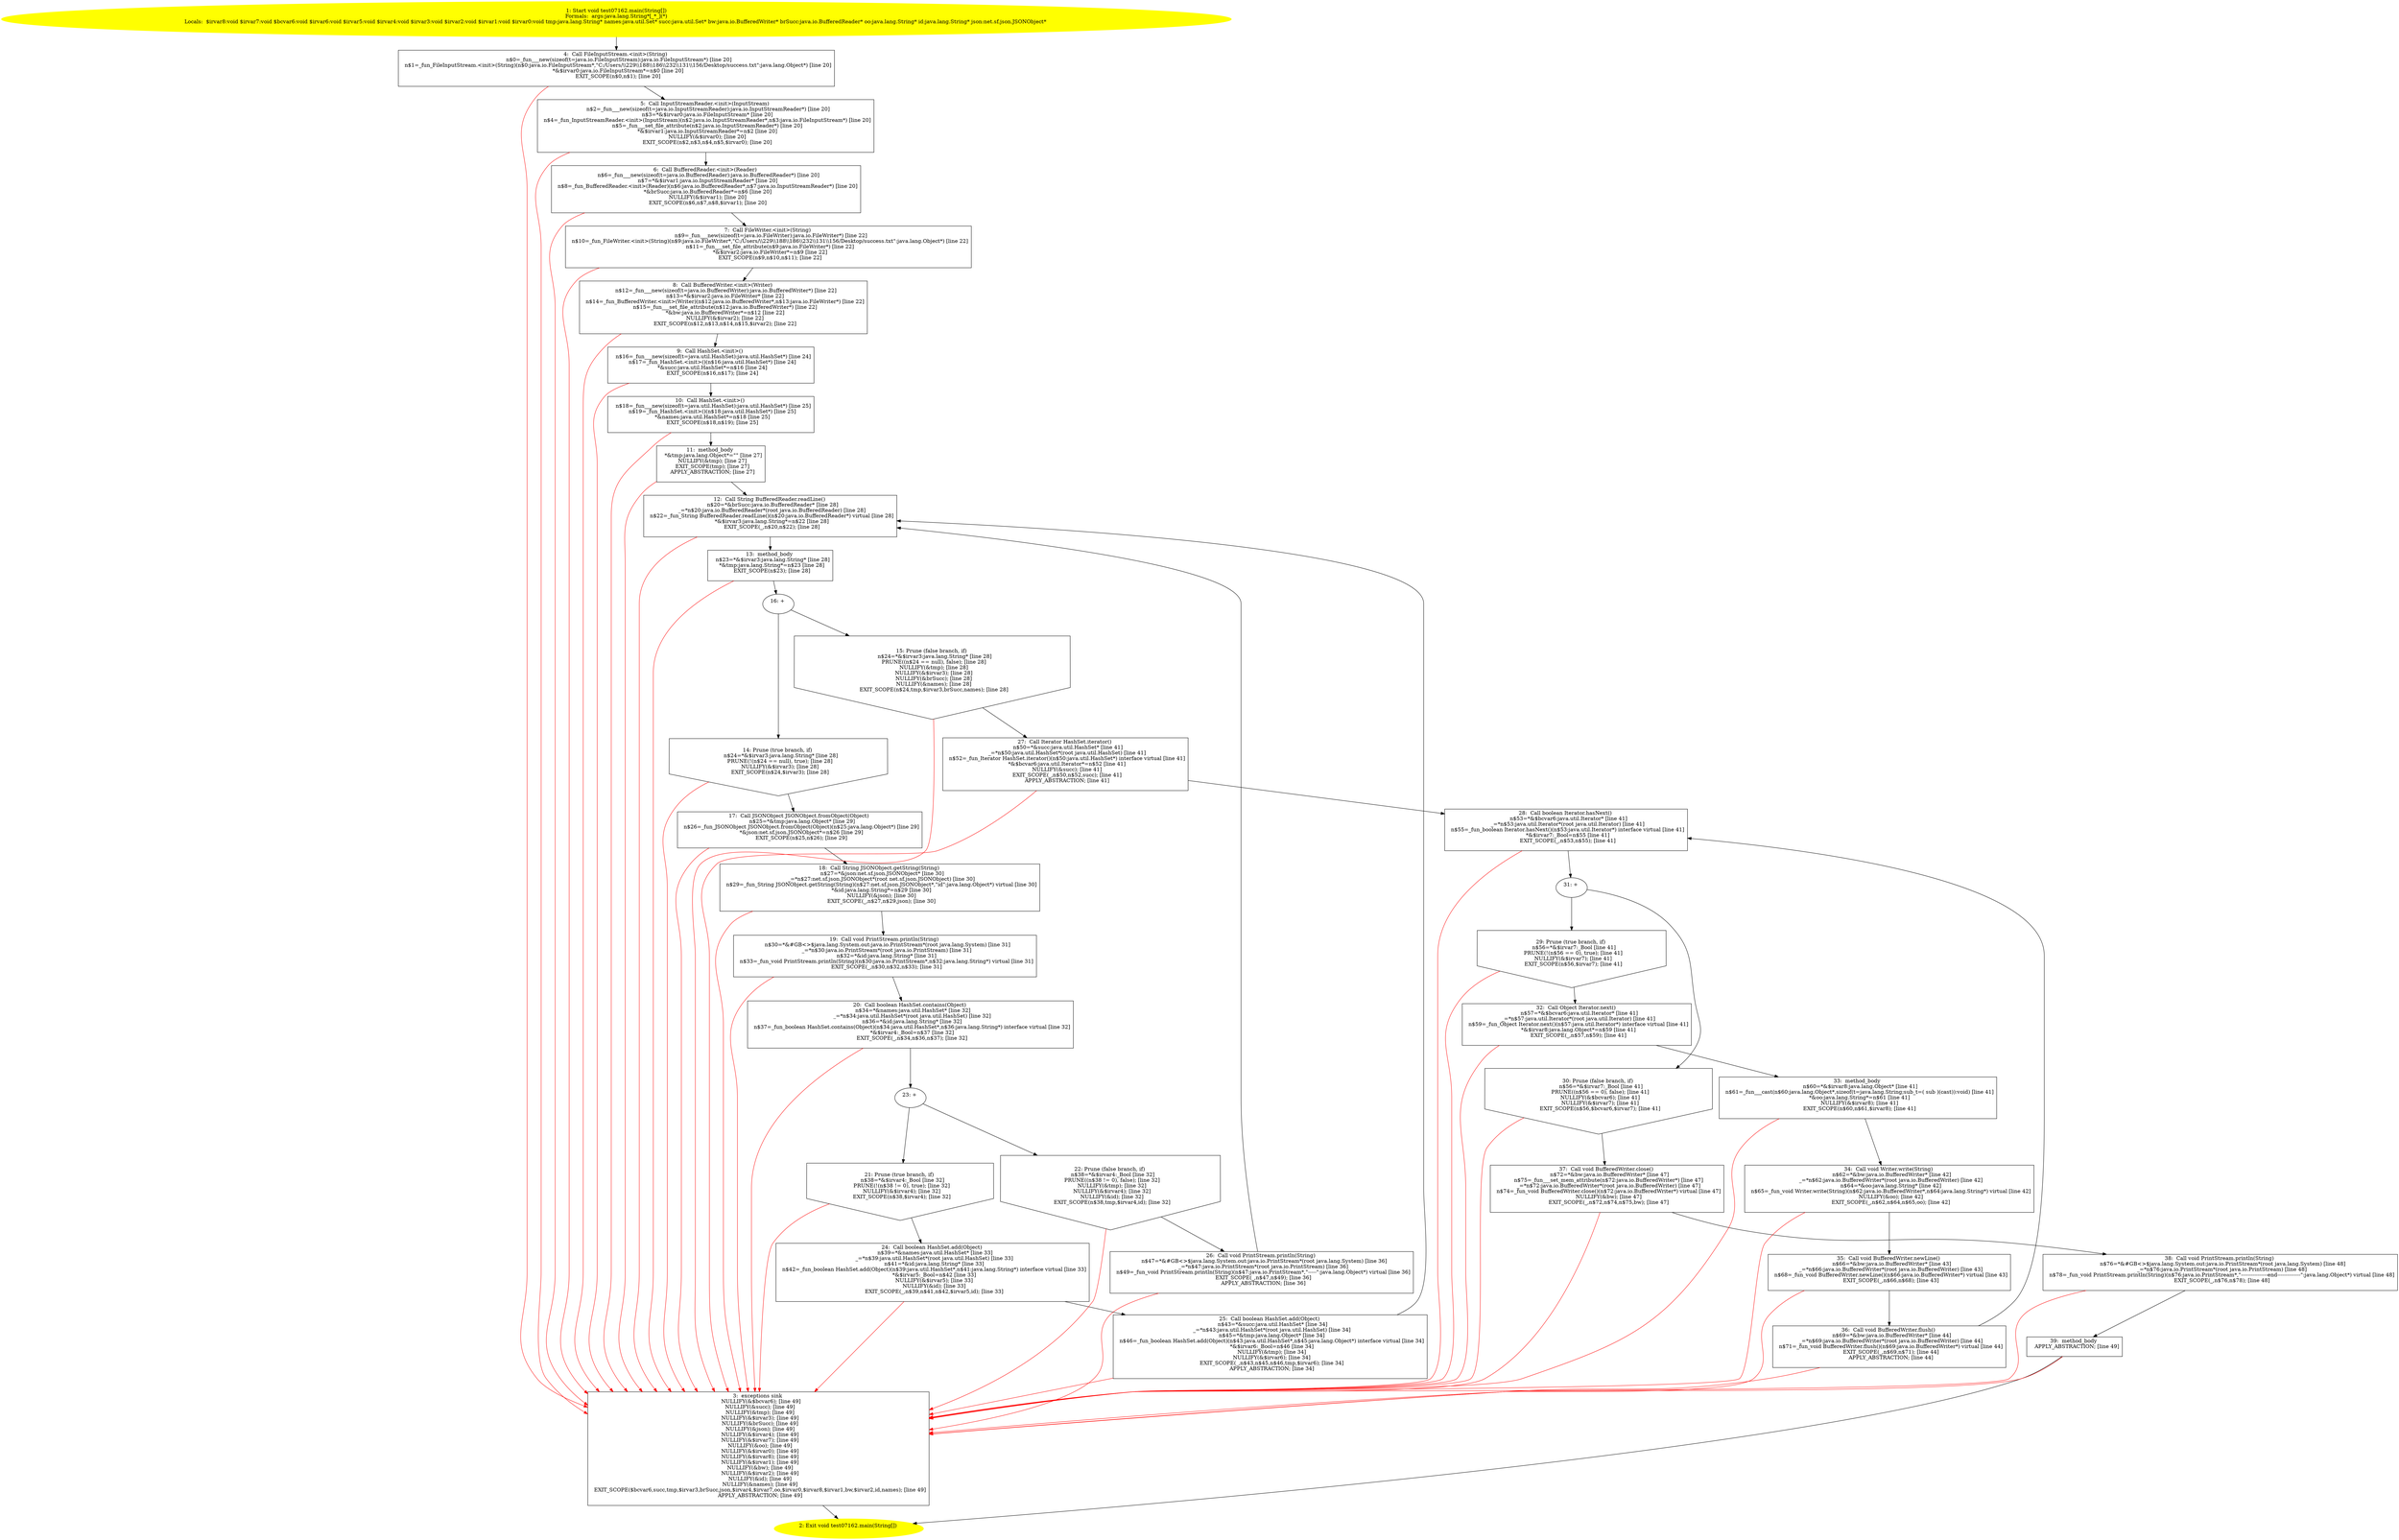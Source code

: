 /* @generated */
digraph cfg {
"com.dulishuo.test.test07162.main(java.lang.String[]):void.52cf147d070ab7c2a7fad5b8da49be1c_1" [label="1: Start void test07162.main(String[])\nFormals:  args:java.lang.String*[_*_](*)\nLocals:  $irvar8:void $irvar7:void $bcvar6:void $irvar6:void $irvar5:void $irvar4:void $irvar3:void $irvar2:void $irvar1:void $irvar0:void tmp:java.lang.String* names:java.util.Set* succ:java.util.Set* bw:java.io.BufferedWriter* brSucc:java.io.BufferedReader* oo:java.lang.String* id:java.lang.String* json:net.sf.json.JSONObject* \n  " color=yellow style=filled]
	

	 "com.dulishuo.test.test07162.main(java.lang.String[]):void.52cf147d070ab7c2a7fad5b8da49be1c_1" -> "com.dulishuo.test.test07162.main(java.lang.String[]):void.52cf147d070ab7c2a7fad5b8da49be1c_4" ;
"com.dulishuo.test.test07162.main(java.lang.String[]):void.52cf147d070ab7c2a7fad5b8da49be1c_2" [label="2: Exit void test07162.main(String[]) \n  " color=yellow style=filled]
	

"com.dulishuo.test.test07162.main(java.lang.String[]):void.52cf147d070ab7c2a7fad5b8da49be1c_3" [label="3:  exceptions sink \n   NULLIFY(&$bcvar6); [line 49]\n  NULLIFY(&succ); [line 49]\n  NULLIFY(&tmp); [line 49]\n  NULLIFY(&$irvar3); [line 49]\n  NULLIFY(&brSucc); [line 49]\n  NULLIFY(&json); [line 49]\n  NULLIFY(&$irvar4); [line 49]\n  NULLIFY(&$irvar7); [line 49]\n  NULLIFY(&oo); [line 49]\n  NULLIFY(&$irvar0); [line 49]\n  NULLIFY(&$irvar8); [line 49]\n  NULLIFY(&$irvar1); [line 49]\n  NULLIFY(&bw); [line 49]\n  NULLIFY(&$irvar2); [line 49]\n  NULLIFY(&id); [line 49]\n  NULLIFY(&names); [line 49]\n  EXIT_SCOPE($bcvar6,succ,tmp,$irvar3,brSucc,json,$irvar4,$irvar7,oo,$irvar0,$irvar8,$irvar1,bw,$irvar2,id,names); [line 49]\n  APPLY_ABSTRACTION; [line 49]\n " shape="box"]
	

	 "com.dulishuo.test.test07162.main(java.lang.String[]):void.52cf147d070ab7c2a7fad5b8da49be1c_3" -> "com.dulishuo.test.test07162.main(java.lang.String[]):void.52cf147d070ab7c2a7fad5b8da49be1c_2" ;
"com.dulishuo.test.test07162.main(java.lang.String[]):void.52cf147d070ab7c2a7fad5b8da49be1c_4" [label="4:  Call FileInputStream.<init>(String) \n   n$0=_fun___new(sizeof(t=java.io.FileInputStream):java.io.FileInputStream*) [line 20]\n  n$1=_fun_FileInputStream.<init>(String)(n$0:java.io.FileInputStream*,\"C:/Users/\\\\229\\\\188\\\\186\\\\232\\\\131\\\\156/Desktop/success.txt\":java.lang.Object*) [line 20]\n  *&$irvar0:java.io.FileInputStream*=n$0 [line 20]\n  EXIT_SCOPE(n$0,n$1); [line 20]\n " shape="box"]
	

	 "com.dulishuo.test.test07162.main(java.lang.String[]):void.52cf147d070ab7c2a7fad5b8da49be1c_4" -> "com.dulishuo.test.test07162.main(java.lang.String[]):void.52cf147d070ab7c2a7fad5b8da49be1c_5" ;
	 "com.dulishuo.test.test07162.main(java.lang.String[]):void.52cf147d070ab7c2a7fad5b8da49be1c_4" -> "com.dulishuo.test.test07162.main(java.lang.String[]):void.52cf147d070ab7c2a7fad5b8da49be1c_3" [color="red" ];
"com.dulishuo.test.test07162.main(java.lang.String[]):void.52cf147d070ab7c2a7fad5b8da49be1c_5" [label="5:  Call InputStreamReader.<init>(InputStream) \n   n$2=_fun___new(sizeof(t=java.io.InputStreamReader):java.io.InputStreamReader*) [line 20]\n  n$3=*&$irvar0:java.io.FileInputStream* [line 20]\n  n$4=_fun_InputStreamReader.<init>(InputStream)(n$2:java.io.InputStreamReader*,n$3:java.io.FileInputStream*) [line 20]\n  n$5=_fun___set_file_attribute(n$2:java.io.InputStreamReader*) [line 20]\n  *&$irvar1:java.io.InputStreamReader*=n$2 [line 20]\n  NULLIFY(&$irvar0); [line 20]\n  EXIT_SCOPE(n$2,n$3,n$4,n$5,$irvar0); [line 20]\n " shape="box"]
	

	 "com.dulishuo.test.test07162.main(java.lang.String[]):void.52cf147d070ab7c2a7fad5b8da49be1c_5" -> "com.dulishuo.test.test07162.main(java.lang.String[]):void.52cf147d070ab7c2a7fad5b8da49be1c_6" ;
	 "com.dulishuo.test.test07162.main(java.lang.String[]):void.52cf147d070ab7c2a7fad5b8da49be1c_5" -> "com.dulishuo.test.test07162.main(java.lang.String[]):void.52cf147d070ab7c2a7fad5b8da49be1c_3" [color="red" ];
"com.dulishuo.test.test07162.main(java.lang.String[]):void.52cf147d070ab7c2a7fad5b8da49be1c_6" [label="6:  Call BufferedReader.<init>(Reader) \n   n$6=_fun___new(sizeof(t=java.io.BufferedReader):java.io.BufferedReader*) [line 20]\n  n$7=*&$irvar1:java.io.InputStreamReader* [line 20]\n  n$8=_fun_BufferedReader.<init>(Reader)(n$6:java.io.BufferedReader*,n$7:java.io.InputStreamReader*) [line 20]\n  *&brSucc:java.io.BufferedReader*=n$6 [line 20]\n  NULLIFY(&$irvar1); [line 20]\n  EXIT_SCOPE(n$6,n$7,n$8,$irvar1); [line 20]\n " shape="box"]
	

	 "com.dulishuo.test.test07162.main(java.lang.String[]):void.52cf147d070ab7c2a7fad5b8da49be1c_6" -> "com.dulishuo.test.test07162.main(java.lang.String[]):void.52cf147d070ab7c2a7fad5b8da49be1c_7" ;
	 "com.dulishuo.test.test07162.main(java.lang.String[]):void.52cf147d070ab7c2a7fad5b8da49be1c_6" -> "com.dulishuo.test.test07162.main(java.lang.String[]):void.52cf147d070ab7c2a7fad5b8da49be1c_3" [color="red" ];
"com.dulishuo.test.test07162.main(java.lang.String[]):void.52cf147d070ab7c2a7fad5b8da49be1c_7" [label="7:  Call FileWriter.<init>(String) \n   n$9=_fun___new(sizeof(t=java.io.FileWriter):java.io.FileWriter*) [line 22]\n  n$10=_fun_FileWriter.<init>(String)(n$9:java.io.FileWriter*,\"C:/Users/\\\\229\\\\188\\\\186\\\\232\\\\131\\\\156/Desktop/success.txt\":java.lang.Object*) [line 22]\n  n$11=_fun___set_file_attribute(n$9:java.io.FileWriter*) [line 22]\n  *&$irvar2:java.io.FileWriter*=n$9 [line 22]\n  EXIT_SCOPE(n$9,n$10,n$11); [line 22]\n " shape="box"]
	

	 "com.dulishuo.test.test07162.main(java.lang.String[]):void.52cf147d070ab7c2a7fad5b8da49be1c_7" -> "com.dulishuo.test.test07162.main(java.lang.String[]):void.52cf147d070ab7c2a7fad5b8da49be1c_8" ;
	 "com.dulishuo.test.test07162.main(java.lang.String[]):void.52cf147d070ab7c2a7fad5b8da49be1c_7" -> "com.dulishuo.test.test07162.main(java.lang.String[]):void.52cf147d070ab7c2a7fad5b8da49be1c_3" [color="red" ];
"com.dulishuo.test.test07162.main(java.lang.String[]):void.52cf147d070ab7c2a7fad5b8da49be1c_8" [label="8:  Call BufferedWriter.<init>(Writer) \n   n$12=_fun___new(sizeof(t=java.io.BufferedWriter):java.io.BufferedWriter*) [line 22]\n  n$13=*&$irvar2:java.io.FileWriter* [line 22]\n  n$14=_fun_BufferedWriter.<init>(Writer)(n$12:java.io.BufferedWriter*,n$13:java.io.FileWriter*) [line 22]\n  n$15=_fun___set_file_attribute(n$12:java.io.BufferedWriter*) [line 22]\n  *&bw:java.io.BufferedWriter*=n$12 [line 22]\n  NULLIFY(&$irvar2); [line 22]\n  EXIT_SCOPE(n$12,n$13,n$14,n$15,$irvar2); [line 22]\n " shape="box"]
	

	 "com.dulishuo.test.test07162.main(java.lang.String[]):void.52cf147d070ab7c2a7fad5b8da49be1c_8" -> "com.dulishuo.test.test07162.main(java.lang.String[]):void.52cf147d070ab7c2a7fad5b8da49be1c_9" ;
	 "com.dulishuo.test.test07162.main(java.lang.String[]):void.52cf147d070ab7c2a7fad5b8da49be1c_8" -> "com.dulishuo.test.test07162.main(java.lang.String[]):void.52cf147d070ab7c2a7fad5b8da49be1c_3" [color="red" ];
"com.dulishuo.test.test07162.main(java.lang.String[]):void.52cf147d070ab7c2a7fad5b8da49be1c_9" [label="9:  Call HashSet.<init>() \n   n$16=_fun___new(sizeof(t=java.util.HashSet):java.util.HashSet*) [line 24]\n  n$17=_fun_HashSet.<init>()(n$16:java.util.HashSet*) [line 24]\n  *&succ:java.util.HashSet*=n$16 [line 24]\n  EXIT_SCOPE(n$16,n$17); [line 24]\n " shape="box"]
	

	 "com.dulishuo.test.test07162.main(java.lang.String[]):void.52cf147d070ab7c2a7fad5b8da49be1c_9" -> "com.dulishuo.test.test07162.main(java.lang.String[]):void.52cf147d070ab7c2a7fad5b8da49be1c_10" ;
	 "com.dulishuo.test.test07162.main(java.lang.String[]):void.52cf147d070ab7c2a7fad5b8da49be1c_9" -> "com.dulishuo.test.test07162.main(java.lang.String[]):void.52cf147d070ab7c2a7fad5b8da49be1c_3" [color="red" ];
"com.dulishuo.test.test07162.main(java.lang.String[]):void.52cf147d070ab7c2a7fad5b8da49be1c_10" [label="10:  Call HashSet.<init>() \n   n$18=_fun___new(sizeof(t=java.util.HashSet):java.util.HashSet*) [line 25]\n  n$19=_fun_HashSet.<init>()(n$18:java.util.HashSet*) [line 25]\n  *&names:java.util.HashSet*=n$18 [line 25]\n  EXIT_SCOPE(n$18,n$19); [line 25]\n " shape="box"]
	

	 "com.dulishuo.test.test07162.main(java.lang.String[]):void.52cf147d070ab7c2a7fad5b8da49be1c_10" -> "com.dulishuo.test.test07162.main(java.lang.String[]):void.52cf147d070ab7c2a7fad5b8da49be1c_11" ;
	 "com.dulishuo.test.test07162.main(java.lang.String[]):void.52cf147d070ab7c2a7fad5b8da49be1c_10" -> "com.dulishuo.test.test07162.main(java.lang.String[]):void.52cf147d070ab7c2a7fad5b8da49be1c_3" [color="red" ];
"com.dulishuo.test.test07162.main(java.lang.String[]):void.52cf147d070ab7c2a7fad5b8da49be1c_11" [label="11:  method_body \n   *&tmp:java.lang.Object*=\"\" [line 27]\n  NULLIFY(&tmp); [line 27]\n  EXIT_SCOPE(tmp); [line 27]\n  APPLY_ABSTRACTION; [line 27]\n " shape="box"]
	

	 "com.dulishuo.test.test07162.main(java.lang.String[]):void.52cf147d070ab7c2a7fad5b8da49be1c_11" -> "com.dulishuo.test.test07162.main(java.lang.String[]):void.52cf147d070ab7c2a7fad5b8da49be1c_12" ;
	 "com.dulishuo.test.test07162.main(java.lang.String[]):void.52cf147d070ab7c2a7fad5b8da49be1c_11" -> "com.dulishuo.test.test07162.main(java.lang.String[]):void.52cf147d070ab7c2a7fad5b8da49be1c_3" [color="red" ];
"com.dulishuo.test.test07162.main(java.lang.String[]):void.52cf147d070ab7c2a7fad5b8da49be1c_12" [label="12:  Call String BufferedReader.readLine() \n   n$20=*&brSucc:java.io.BufferedReader* [line 28]\n  _=*n$20:java.io.BufferedReader*(root java.io.BufferedReader) [line 28]\n  n$22=_fun_String BufferedReader.readLine()(n$20:java.io.BufferedReader*) virtual [line 28]\n  *&$irvar3:java.lang.String*=n$22 [line 28]\n  EXIT_SCOPE(_,n$20,n$22); [line 28]\n " shape="box"]
	

	 "com.dulishuo.test.test07162.main(java.lang.String[]):void.52cf147d070ab7c2a7fad5b8da49be1c_12" -> "com.dulishuo.test.test07162.main(java.lang.String[]):void.52cf147d070ab7c2a7fad5b8da49be1c_13" ;
	 "com.dulishuo.test.test07162.main(java.lang.String[]):void.52cf147d070ab7c2a7fad5b8da49be1c_12" -> "com.dulishuo.test.test07162.main(java.lang.String[]):void.52cf147d070ab7c2a7fad5b8da49be1c_3" [color="red" ];
"com.dulishuo.test.test07162.main(java.lang.String[]):void.52cf147d070ab7c2a7fad5b8da49be1c_13" [label="13:  method_body \n   n$23=*&$irvar3:java.lang.String* [line 28]\n  *&tmp:java.lang.String*=n$23 [line 28]\n  EXIT_SCOPE(n$23); [line 28]\n " shape="box"]
	

	 "com.dulishuo.test.test07162.main(java.lang.String[]):void.52cf147d070ab7c2a7fad5b8da49be1c_13" -> "com.dulishuo.test.test07162.main(java.lang.String[]):void.52cf147d070ab7c2a7fad5b8da49be1c_16" ;
	 "com.dulishuo.test.test07162.main(java.lang.String[]):void.52cf147d070ab7c2a7fad5b8da49be1c_13" -> "com.dulishuo.test.test07162.main(java.lang.String[]):void.52cf147d070ab7c2a7fad5b8da49be1c_3" [color="red" ];
"com.dulishuo.test.test07162.main(java.lang.String[]):void.52cf147d070ab7c2a7fad5b8da49be1c_14" [label="14: Prune (true branch, if) \n   n$24=*&$irvar3:java.lang.String* [line 28]\n  PRUNE(!(n$24 == null), true); [line 28]\n  NULLIFY(&$irvar3); [line 28]\n  EXIT_SCOPE(n$24,$irvar3); [line 28]\n " shape="invhouse"]
	

	 "com.dulishuo.test.test07162.main(java.lang.String[]):void.52cf147d070ab7c2a7fad5b8da49be1c_14" -> "com.dulishuo.test.test07162.main(java.lang.String[]):void.52cf147d070ab7c2a7fad5b8da49be1c_17" ;
	 "com.dulishuo.test.test07162.main(java.lang.String[]):void.52cf147d070ab7c2a7fad5b8da49be1c_14" -> "com.dulishuo.test.test07162.main(java.lang.String[]):void.52cf147d070ab7c2a7fad5b8da49be1c_3" [color="red" ];
"com.dulishuo.test.test07162.main(java.lang.String[]):void.52cf147d070ab7c2a7fad5b8da49be1c_15" [label="15: Prune (false branch, if) \n   n$24=*&$irvar3:java.lang.String* [line 28]\n  PRUNE((n$24 == null), false); [line 28]\n  NULLIFY(&tmp); [line 28]\n  NULLIFY(&$irvar3); [line 28]\n  NULLIFY(&brSucc); [line 28]\n  NULLIFY(&names); [line 28]\n  EXIT_SCOPE(n$24,tmp,$irvar3,brSucc,names); [line 28]\n " shape="invhouse"]
	

	 "com.dulishuo.test.test07162.main(java.lang.String[]):void.52cf147d070ab7c2a7fad5b8da49be1c_15" -> "com.dulishuo.test.test07162.main(java.lang.String[]):void.52cf147d070ab7c2a7fad5b8da49be1c_27" ;
	 "com.dulishuo.test.test07162.main(java.lang.String[]):void.52cf147d070ab7c2a7fad5b8da49be1c_15" -> "com.dulishuo.test.test07162.main(java.lang.String[]):void.52cf147d070ab7c2a7fad5b8da49be1c_3" [color="red" ];
"com.dulishuo.test.test07162.main(java.lang.String[]):void.52cf147d070ab7c2a7fad5b8da49be1c_16" [label="16: + \n  " ]
	

	 "com.dulishuo.test.test07162.main(java.lang.String[]):void.52cf147d070ab7c2a7fad5b8da49be1c_16" -> "com.dulishuo.test.test07162.main(java.lang.String[]):void.52cf147d070ab7c2a7fad5b8da49be1c_14" ;
	 "com.dulishuo.test.test07162.main(java.lang.String[]):void.52cf147d070ab7c2a7fad5b8da49be1c_16" -> "com.dulishuo.test.test07162.main(java.lang.String[]):void.52cf147d070ab7c2a7fad5b8da49be1c_15" ;
"com.dulishuo.test.test07162.main(java.lang.String[]):void.52cf147d070ab7c2a7fad5b8da49be1c_17" [label="17:  Call JSONObject JSONObject.fromObject(Object) \n   n$25=*&tmp:java.lang.Object* [line 29]\n  n$26=_fun_JSONObject JSONObject.fromObject(Object)(n$25:java.lang.Object*) [line 29]\n  *&json:net.sf.json.JSONObject*=n$26 [line 29]\n  EXIT_SCOPE(n$25,n$26); [line 29]\n " shape="box"]
	

	 "com.dulishuo.test.test07162.main(java.lang.String[]):void.52cf147d070ab7c2a7fad5b8da49be1c_17" -> "com.dulishuo.test.test07162.main(java.lang.String[]):void.52cf147d070ab7c2a7fad5b8da49be1c_18" ;
	 "com.dulishuo.test.test07162.main(java.lang.String[]):void.52cf147d070ab7c2a7fad5b8da49be1c_17" -> "com.dulishuo.test.test07162.main(java.lang.String[]):void.52cf147d070ab7c2a7fad5b8da49be1c_3" [color="red" ];
"com.dulishuo.test.test07162.main(java.lang.String[]):void.52cf147d070ab7c2a7fad5b8da49be1c_18" [label="18:  Call String JSONObject.getString(String) \n   n$27=*&json:net.sf.json.JSONObject* [line 30]\n  _=*n$27:net.sf.json.JSONObject*(root net.sf.json.JSONObject) [line 30]\n  n$29=_fun_String JSONObject.getString(String)(n$27:net.sf.json.JSONObject*,\"id\":java.lang.Object*) virtual [line 30]\n  *&id:java.lang.String*=n$29 [line 30]\n  NULLIFY(&json); [line 30]\n  EXIT_SCOPE(_,n$27,n$29,json); [line 30]\n " shape="box"]
	

	 "com.dulishuo.test.test07162.main(java.lang.String[]):void.52cf147d070ab7c2a7fad5b8da49be1c_18" -> "com.dulishuo.test.test07162.main(java.lang.String[]):void.52cf147d070ab7c2a7fad5b8da49be1c_19" ;
	 "com.dulishuo.test.test07162.main(java.lang.String[]):void.52cf147d070ab7c2a7fad5b8da49be1c_18" -> "com.dulishuo.test.test07162.main(java.lang.String[]):void.52cf147d070ab7c2a7fad5b8da49be1c_3" [color="red" ];
"com.dulishuo.test.test07162.main(java.lang.String[]):void.52cf147d070ab7c2a7fad5b8da49be1c_19" [label="19:  Call void PrintStream.println(String) \n   n$30=*&#GB<>$java.lang.System.out:java.io.PrintStream*(root java.lang.System) [line 31]\n  _=*n$30:java.io.PrintStream*(root java.io.PrintStream) [line 31]\n  n$32=*&id:java.lang.String* [line 31]\n  n$33=_fun_void PrintStream.println(String)(n$30:java.io.PrintStream*,n$32:java.lang.String*) virtual [line 31]\n  EXIT_SCOPE(_,n$30,n$32,n$33); [line 31]\n " shape="box"]
	

	 "com.dulishuo.test.test07162.main(java.lang.String[]):void.52cf147d070ab7c2a7fad5b8da49be1c_19" -> "com.dulishuo.test.test07162.main(java.lang.String[]):void.52cf147d070ab7c2a7fad5b8da49be1c_20" ;
	 "com.dulishuo.test.test07162.main(java.lang.String[]):void.52cf147d070ab7c2a7fad5b8da49be1c_19" -> "com.dulishuo.test.test07162.main(java.lang.String[]):void.52cf147d070ab7c2a7fad5b8da49be1c_3" [color="red" ];
"com.dulishuo.test.test07162.main(java.lang.String[]):void.52cf147d070ab7c2a7fad5b8da49be1c_20" [label="20:  Call boolean HashSet.contains(Object) \n   n$34=*&names:java.util.HashSet* [line 32]\n  _=*n$34:java.util.HashSet*(root java.util.HashSet) [line 32]\n  n$36=*&id:java.lang.String* [line 32]\n  n$37=_fun_boolean HashSet.contains(Object)(n$34:java.util.HashSet*,n$36:java.lang.String*) interface virtual [line 32]\n  *&$irvar4:_Bool=n$37 [line 32]\n  EXIT_SCOPE(_,n$34,n$36,n$37); [line 32]\n " shape="box"]
	

	 "com.dulishuo.test.test07162.main(java.lang.String[]):void.52cf147d070ab7c2a7fad5b8da49be1c_20" -> "com.dulishuo.test.test07162.main(java.lang.String[]):void.52cf147d070ab7c2a7fad5b8da49be1c_23" ;
	 "com.dulishuo.test.test07162.main(java.lang.String[]):void.52cf147d070ab7c2a7fad5b8da49be1c_20" -> "com.dulishuo.test.test07162.main(java.lang.String[]):void.52cf147d070ab7c2a7fad5b8da49be1c_3" [color="red" ];
"com.dulishuo.test.test07162.main(java.lang.String[]):void.52cf147d070ab7c2a7fad5b8da49be1c_21" [label="21: Prune (true branch, if) \n   n$38=*&$irvar4:_Bool [line 32]\n  PRUNE(!(n$38 != 0), true); [line 32]\n  NULLIFY(&$irvar4); [line 32]\n  EXIT_SCOPE(n$38,$irvar4); [line 32]\n " shape="invhouse"]
	

	 "com.dulishuo.test.test07162.main(java.lang.String[]):void.52cf147d070ab7c2a7fad5b8da49be1c_21" -> "com.dulishuo.test.test07162.main(java.lang.String[]):void.52cf147d070ab7c2a7fad5b8da49be1c_24" ;
	 "com.dulishuo.test.test07162.main(java.lang.String[]):void.52cf147d070ab7c2a7fad5b8da49be1c_21" -> "com.dulishuo.test.test07162.main(java.lang.String[]):void.52cf147d070ab7c2a7fad5b8da49be1c_3" [color="red" ];
"com.dulishuo.test.test07162.main(java.lang.String[]):void.52cf147d070ab7c2a7fad5b8da49be1c_22" [label="22: Prune (false branch, if) \n   n$38=*&$irvar4:_Bool [line 32]\n  PRUNE((n$38 != 0), false); [line 32]\n  NULLIFY(&tmp); [line 32]\n  NULLIFY(&$irvar4); [line 32]\n  NULLIFY(&id); [line 32]\n  EXIT_SCOPE(n$38,tmp,$irvar4,id); [line 32]\n " shape="invhouse"]
	

	 "com.dulishuo.test.test07162.main(java.lang.String[]):void.52cf147d070ab7c2a7fad5b8da49be1c_22" -> "com.dulishuo.test.test07162.main(java.lang.String[]):void.52cf147d070ab7c2a7fad5b8da49be1c_26" ;
	 "com.dulishuo.test.test07162.main(java.lang.String[]):void.52cf147d070ab7c2a7fad5b8da49be1c_22" -> "com.dulishuo.test.test07162.main(java.lang.String[]):void.52cf147d070ab7c2a7fad5b8da49be1c_3" [color="red" ];
"com.dulishuo.test.test07162.main(java.lang.String[]):void.52cf147d070ab7c2a7fad5b8da49be1c_23" [label="23: + \n  " ]
	

	 "com.dulishuo.test.test07162.main(java.lang.String[]):void.52cf147d070ab7c2a7fad5b8da49be1c_23" -> "com.dulishuo.test.test07162.main(java.lang.String[]):void.52cf147d070ab7c2a7fad5b8da49be1c_21" ;
	 "com.dulishuo.test.test07162.main(java.lang.String[]):void.52cf147d070ab7c2a7fad5b8da49be1c_23" -> "com.dulishuo.test.test07162.main(java.lang.String[]):void.52cf147d070ab7c2a7fad5b8da49be1c_22" ;
"com.dulishuo.test.test07162.main(java.lang.String[]):void.52cf147d070ab7c2a7fad5b8da49be1c_24" [label="24:  Call boolean HashSet.add(Object) \n   n$39=*&names:java.util.HashSet* [line 33]\n  _=*n$39:java.util.HashSet*(root java.util.HashSet) [line 33]\n  n$41=*&id:java.lang.String* [line 33]\n  n$42=_fun_boolean HashSet.add(Object)(n$39:java.util.HashSet*,n$41:java.lang.String*) interface virtual [line 33]\n  *&$irvar5:_Bool=n$42 [line 33]\n  NULLIFY(&$irvar5); [line 33]\n  NULLIFY(&id); [line 33]\n  EXIT_SCOPE(_,n$39,n$41,n$42,$irvar5,id); [line 33]\n " shape="box"]
	

	 "com.dulishuo.test.test07162.main(java.lang.String[]):void.52cf147d070ab7c2a7fad5b8da49be1c_24" -> "com.dulishuo.test.test07162.main(java.lang.String[]):void.52cf147d070ab7c2a7fad5b8da49be1c_25" ;
	 "com.dulishuo.test.test07162.main(java.lang.String[]):void.52cf147d070ab7c2a7fad5b8da49be1c_24" -> "com.dulishuo.test.test07162.main(java.lang.String[]):void.52cf147d070ab7c2a7fad5b8da49be1c_3" [color="red" ];
"com.dulishuo.test.test07162.main(java.lang.String[]):void.52cf147d070ab7c2a7fad5b8da49be1c_25" [label="25:  Call boolean HashSet.add(Object) \n   n$43=*&succ:java.util.HashSet* [line 34]\n  _=*n$43:java.util.HashSet*(root java.util.HashSet) [line 34]\n  n$45=*&tmp:java.lang.Object* [line 34]\n  n$46=_fun_boolean HashSet.add(Object)(n$43:java.util.HashSet*,n$45:java.lang.Object*) interface virtual [line 34]\n  *&$irvar6:_Bool=n$46 [line 34]\n  NULLIFY(&tmp); [line 34]\n  NULLIFY(&$irvar6); [line 34]\n  EXIT_SCOPE(_,n$43,n$45,n$46,tmp,$irvar6); [line 34]\n  APPLY_ABSTRACTION; [line 34]\n " shape="box"]
	

	 "com.dulishuo.test.test07162.main(java.lang.String[]):void.52cf147d070ab7c2a7fad5b8da49be1c_25" -> "com.dulishuo.test.test07162.main(java.lang.String[]):void.52cf147d070ab7c2a7fad5b8da49be1c_12" ;
	 "com.dulishuo.test.test07162.main(java.lang.String[]):void.52cf147d070ab7c2a7fad5b8da49be1c_25" -> "com.dulishuo.test.test07162.main(java.lang.String[]):void.52cf147d070ab7c2a7fad5b8da49be1c_3" [color="red" ];
"com.dulishuo.test.test07162.main(java.lang.String[]):void.52cf147d070ab7c2a7fad5b8da49be1c_26" [label="26:  Call void PrintStream.println(String) \n   n$47=*&#GB<>$java.lang.System.out:java.io.PrintStream*(root java.lang.System) [line 36]\n  _=*n$47:java.io.PrintStream*(root java.io.PrintStream) [line 36]\n  n$49=_fun_void PrintStream.println(String)(n$47:java.io.PrintStream*,\"-----\":java.lang.Object*) virtual [line 36]\n  EXIT_SCOPE(_,n$47,n$49); [line 36]\n  APPLY_ABSTRACTION; [line 36]\n " shape="box"]
	

	 "com.dulishuo.test.test07162.main(java.lang.String[]):void.52cf147d070ab7c2a7fad5b8da49be1c_26" -> "com.dulishuo.test.test07162.main(java.lang.String[]):void.52cf147d070ab7c2a7fad5b8da49be1c_12" ;
	 "com.dulishuo.test.test07162.main(java.lang.String[]):void.52cf147d070ab7c2a7fad5b8da49be1c_26" -> "com.dulishuo.test.test07162.main(java.lang.String[]):void.52cf147d070ab7c2a7fad5b8da49be1c_3" [color="red" ];
"com.dulishuo.test.test07162.main(java.lang.String[]):void.52cf147d070ab7c2a7fad5b8da49be1c_27" [label="27:  Call Iterator HashSet.iterator() \n   n$50=*&succ:java.util.HashSet* [line 41]\n  _=*n$50:java.util.HashSet*(root java.util.HashSet) [line 41]\n  n$52=_fun_Iterator HashSet.iterator()(n$50:java.util.HashSet*) interface virtual [line 41]\n  *&$bcvar6:java.util.Iterator*=n$52 [line 41]\n  NULLIFY(&succ); [line 41]\n  EXIT_SCOPE(_,n$50,n$52,succ); [line 41]\n  APPLY_ABSTRACTION; [line 41]\n " shape="box"]
	

	 "com.dulishuo.test.test07162.main(java.lang.String[]):void.52cf147d070ab7c2a7fad5b8da49be1c_27" -> "com.dulishuo.test.test07162.main(java.lang.String[]):void.52cf147d070ab7c2a7fad5b8da49be1c_28" ;
	 "com.dulishuo.test.test07162.main(java.lang.String[]):void.52cf147d070ab7c2a7fad5b8da49be1c_27" -> "com.dulishuo.test.test07162.main(java.lang.String[]):void.52cf147d070ab7c2a7fad5b8da49be1c_3" [color="red" ];
"com.dulishuo.test.test07162.main(java.lang.String[]):void.52cf147d070ab7c2a7fad5b8da49be1c_28" [label="28:  Call boolean Iterator.hasNext() \n   n$53=*&$bcvar6:java.util.Iterator* [line 41]\n  _=*n$53:java.util.Iterator*(root java.util.Iterator) [line 41]\n  n$55=_fun_boolean Iterator.hasNext()(n$53:java.util.Iterator*) interface virtual [line 41]\n  *&$irvar7:_Bool=n$55 [line 41]\n  EXIT_SCOPE(_,n$53,n$55); [line 41]\n " shape="box"]
	

	 "com.dulishuo.test.test07162.main(java.lang.String[]):void.52cf147d070ab7c2a7fad5b8da49be1c_28" -> "com.dulishuo.test.test07162.main(java.lang.String[]):void.52cf147d070ab7c2a7fad5b8da49be1c_31" ;
	 "com.dulishuo.test.test07162.main(java.lang.String[]):void.52cf147d070ab7c2a7fad5b8da49be1c_28" -> "com.dulishuo.test.test07162.main(java.lang.String[]):void.52cf147d070ab7c2a7fad5b8da49be1c_3" [color="red" ];
"com.dulishuo.test.test07162.main(java.lang.String[]):void.52cf147d070ab7c2a7fad5b8da49be1c_29" [label="29: Prune (true branch, if) \n   n$56=*&$irvar7:_Bool [line 41]\n  PRUNE(!(n$56 == 0), true); [line 41]\n  NULLIFY(&$irvar7); [line 41]\n  EXIT_SCOPE(n$56,$irvar7); [line 41]\n " shape="invhouse"]
	

	 "com.dulishuo.test.test07162.main(java.lang.String[]):void.52cf147d070ab7c2a7fad5b8da49be1c_29" -> "com.dulishuo.test.test07162.main(java.lang.String[]):void.52cf147d070ab7c2a7fad5b8da49be1c_32" ;
	 "com.dulishuo.test.test07162.main(java.lang.String[]):void.52cf147d070ab7c2a7fad5b8da49be1c_29" -> "com.dulishuo.test.test07162.main(java.lang.String[]):void.52cf147d070ab7c2a7fad5b8da49be1c_3" [color="red" ];
"com.dulishuo.test.test07162.main(java.lang.String[]):void.52cf147d070ab7c2a7fad5b8da49be1c_30" [label="30: Prune (false branch, if) \n   n$56=*&$irvar7:_Bool [line 41]\n  PRUNE((n$56 == 0), false); [line 41]\n  NULLIFY(&$bcvar6); [line 41]\n  NULLIFY(&$irvar7); [line 41]\n  EXIT_SCOPE(n$56,$bcvar6,$irvar7); [line 41]\n " shape="invhouse"]
	

	 "com.dulishuo.test.test07162.main(java.lang.String[]):void.52cf147d070ab7c2a7fad5b8da49be1c_30" -> "com.dulishuo.test.test07162.main(java.lang.String[]):void.52cf147d070ab7c2a7fad5b8da49be1c_37" ;
	 "com.dulishuo.test.test07162.main(java.lang.String[]):void.52cf147d070ab7c2a7fad5b8da49be1c_30" -> "com.dulishuo.test.test07162.main(java.lang.String[]):void.52cf147d070ab7c2a7fad5b8da49be1c_3" [color="red" ];
"com.dulishuo.test.test07162.main(java.lang.String[]):void.52cf147d070ab7c2a7fad5b8da49be1c_31" [label="31: + \n  " ]
	

	 "com.dulishuo.test.test07162.main(java.lang.String[]):void.52cf147d070ab7c2a7fad5b8da49be1c_31" -> "com.dulishuo.test.test07162.main(java.lang.String[]):void.52cf147d070ab7c2a7fad5b8da49be1c_29" ;
	 "com.dulishuo.test.test07162.main(java.lang.String[]):void.52cf147d070ab7c2a7fad5b8da49be1c_31" -> "com.dulishuo.test.test07162.main(java.lang.String[]):void.52cf147d070ab7c2a7fad5b8da49be1c_30" ;
"com.dulishuo.test.test07162.main(java.lang.String[]):void.52cf147d070ab7c2a7fad5b8da49be1c_32" [label="32:  Call Object Iterator.next() \n   n$57=*&$bcvar6:java.util.Iterator* [line 41]\n  _=*n$57:java.util.Iterator*(root java.util.Iterator) [line 41]\n  n$59=_fun_Object Iterator.next()(n$57:java.util.Iterator*) interface virtual [line 41]\n  *&$irvar8:java.lang.Object*=n$59 [line 41]\n  EXIT_SCOPE(_,n$57,n$59); [line 41]\n " shape="box"]
	

	 "com.dulishuo.test.test07162.main(java.lang.String[]):void.52cf147d070ab7c2a7fad5b8da49be1c_32" -> "com.dulishuo.test.test07162.main(java.lang.String[]):void.52cf147d070ab7c2a7fad5b8da49be1c_33" ;
	 "com.dulishuo.test.test07162.main(java.lang.String[]):void.52cf147d070ab7c2a7fad5b8da49be1c_32" -> "com.dulishuo.test.test07162.main(java.lang.String[]):void.52cf147d070ab7c2a7fad5b8da49be1c_3" [color="red" ];
"com.dulishuo.test.test07162.main(java.lang.String[]):void.52cf147d070ab7c2a7fad5b8da49be1c_33" [label="33:  method_body \n   n$60=*&$irvar8:java.lang.Object* [line 41]\n  n$61=_fun___cast(n$60:java.lang.Object*,sizeof(t=java.lang.String;sub_t=( sub )(cast)):void) [line 41]\n  *&oo:java.lang.String*=n$61 [line 41]\n  NULLIFY(&$irvar8); [line 41]\n  EXIT_SCOPE(n$60,n$61,$irvar8); [line 41]\n " shape="box"]
	

	 "com.dulishuo.test.test07162.main(java.lang.String[]):void.52cf147d070ab7c2a7fad5b8da49be1c_33" -> "com.dulishuo.test.test07162.main(java.lang.String[]):void.52cf147d070ab7c2a7fad5b8da49be1c_34" ;
	 "com.dulishuo.test.test07162.main(java.lang.String[]):void.52cf147d070ab7c2a7fad5b8da49be1c_33" -> "com.dulishuo.test.test07162.main(java.lang.String[]):void.52cf147d070ab7c2a7fad5b8da49be1c_3" [color="red" ];
"com.dulishuo.test.test07162.main(java.lang.String[]):void.52cf147d070ab7c2a7fad5b8da49be1c_34" [label="34:  Call void Writer.write(String) \n   n$62=*&bw:java.io.BufferedWriter* [line 42]\n  _=*n$62:java.io.BufferedWriter*(root java.io.BufferedWriter) [line 42]\n  n$64=*&oo:java.lang.String* [line 42]\n  n$65=_fun_void Writer.write(String)(n$62:java.io.BufferedWriter*,n$64:java.lang.String*) virtual [line 42]\n  NULLIFY(&oo); [line 42]\n  EXIT_SCOPE(_,n$62,n$64,n$65,oo); [line 42]\n " shape="box"]
	

	 "com.dulishuo.test.test07162.main(java.lang.String[]):void.52cf147d070ab7c2a7fad5b8da49be1c_34" -> "com.dulishuo.test.test07162.main(java.lang.String[]):void.52cf147d070ab7c2a7fad5b8da49be1c_35" ;
	 "com.dulishuo.test.test07162.main(java.lang.String[]):void.52cf147d070ab7c2a7fad5b8da49be1c_34" -> "com.dulishuo.test.test07162.main(java.lang.String[]):void.52cf147d070ab7c2a7fad5b8da49be1c_3" [color="red" ];
"com.dulishuo.test.test07162.main(java.lang.String[]):void.52cf147d070ab7c2a7fad5b8da49be1c_35" [label="35:  Call void BufferedWriter.newLine() \n   n$66=*&bw:java.io.BufferedWriter* [line 43]\n  _=*n$66:java.io.BufferedWriter*(root java.io.BufferedWriter) [line 43]\n  n$68=_fun_void BufferedWriter.newLine()(n$66:java.io.BufferedWriter*) virtual [line 43]\n  EXIT_SCOPE(_,n$66,n$68); [line 43]\n " shape="box"]
	

	 "com.dulishuo.test.test07162.main(java.lang.String[]):void.52cf147d070ab7c2a7fad5b8da49be1c_35" -> "com.dulishuo.test.test07162.main(java.lang.String[]):void.52cf147d070ab7c2a7fad5b8da49be1c_36" ;
	 "com.dulishuo.test.test07162.main(java.lang.String[]):void.52cf147d070ab7c2a7fad5b8da49be1c_35" -> "com.dulishuo.test.test07162.main(java.lang.String[]):void.52cf147d070ab7c2a7fad5b8da49be1c_3" [color="red" ];
"com.dulishuo.test.test07162.main(java.lang.String[]):void.52cf147d070ab7c2a7fad5b8da49be1c_36" [label="36:  Call void BufferedWriter.flush() \n   n$69=*&bw:java.io.BufferedWriter* [line 44]\n  _=*n$69:java.io.BufferedWriter*(root java.io.BufferedWriter) [line 44]\n  n$71=_fun_void BufferedWriter.flush()(n$69:java.io.BufferedWriter*) virtual [line 44]\n  EXIT_SCOPE(_,n$69,n$71); [line 44]\n  APPLY_ABSTRACTION; [line 44]\n " shape="box"]
	

	 "com.dulishuo.test.test07162.main(java.lang.String[]):void.52cf147d070ab7c2a7fad5b8da49be1c_36" -> "com.dulishuo.test.test07162.main(java.lang.String[]):void.52cf147d070ab7c2a7fad5b8da49be1c_28" ;
	 "com.dulishuo.test.test07162.main(java.lang.String[]):void.52cf147d070ab7c2a7fad5b8da49be1c_36" -> "com.dulishuo.test.test07162.main(java.lang.String[]):void.52cf147d070ab7c2a7fad5b8da49be1c_3" [color="red" ];
"com.dulishuo.test.test07162.main(java.lang.String[]):void.52cf147d070ab7c2a7fad5b8da49be1c_37" [label="37:  Call void BufferedWriter.close() \n   n$72=*&bw:java.io.BufferedWriter* [line 47]\n  n$75=_fun___set_mem_attribute(n$72:java.io.BufferedWriter*) [line 47]\n  _=*n$72:java.io.BufferedWriter*(root java.io.BufferedWriter) [line 47]\n  n$74=_fun_void BufferedWriter.close()(n$72:java.io.BufferedWriter*) virtual [line 47]\n  NULLIFY(&bw); [line 47]\n  EXIT_SCOPE(_,n$72,n$74,n$75,bw); [line 47]\n " shape="box"]
	

	 "com.dulishuo.test.test07162.main(java.lang.String[]):void.52cf147d070ab7c2a7fad5b8da49be1c_37" -> "com.dulishuo.test.test07162.main(java.lang.String[]):void.52cf147d070ab7c2a7fad5b8da49be1c_38" ;
	 "com.dulishuo.test.test07162.main(java.lang.String[]):void.52cf147d070ab7c2a7fad5b8da49be1c_37" -> "com.dulishuo.test.test07162.main(java.lang.String[]):void.52cf147d070ab7c2a7fad5b8da49be1c_3" [color="red" ];
"com.dulishuo.test.test07162.main(java.lang.String[]):void.52cf147d070ab7c2a7fad5b8da49be1c_38" [label="38:  Call void PrintStream.println(String) \n   n$76=*&#GB<>$java.lang.System.out:java.io.PrintStream*(root java.lang.System) [line 48]\n  _=*n$76:java.io.PrintStream*(root java.io.PrintStream) [line 48]\n  n$78=_fun_void PrintStream.println(String)(n$76:java.io.PrintStream*,\"----------------end--------------\":java.lang.Object*) virtual [line 48]\n  EXIT_SCOPE(_,n$76,n$78); [line 48]\n " shape="box"]
	

	 "com.dulishuo.test.test07162.main(java.lang.String[]):void.52cf147d070ab7c2a7fad5b8da49be1c_38" -> "com.dulishuo.test.test07162.main(java.lang.String[]):void.52cf147d070ab7c2a7fad5b8da49be1c_39" ;
	 "com.dulishuo.test.test07162.main(java.lang.String[]):void.52cf147d070ab7c2a7fad5b8da49be1c_38" -> "com.dulishuo.test.test07162.main(java.lang.String[]):void.52cf147d070ab7c2a7fad5b8da49be1c_3" [color="red" ];
"com.dulishuo.test.test07162.main(java.lang.String[]):void.52cf147d070ab7c2a7fad5b8da49be1c_39" [label="39:  method_body \n   APPLY_ABSTRACTION; [line 49]\n " shape="box"]
	

	 "com.dulishuo.test.test07162.main(java.lang.String[]):void.52cf147d070ab7c2a7fad5b8da49be1c_39" -> "com.dulishuo.test.test07162.main(java.lang.String[]):void.52cf147d070ab7c2a7fad5b8da49be1c_2" ;
	 "com.dulishuo.test.test07162.main(java.lang.String[]):void.52cf147d070ab7c2a7fad5b8da49be1c_39" -> "com.dulishuo.test.test07162.main(java.lang.String[]):void.52cf147d070ab7c2a7fad5b8da49be1c_3" [color="red" ];
}

